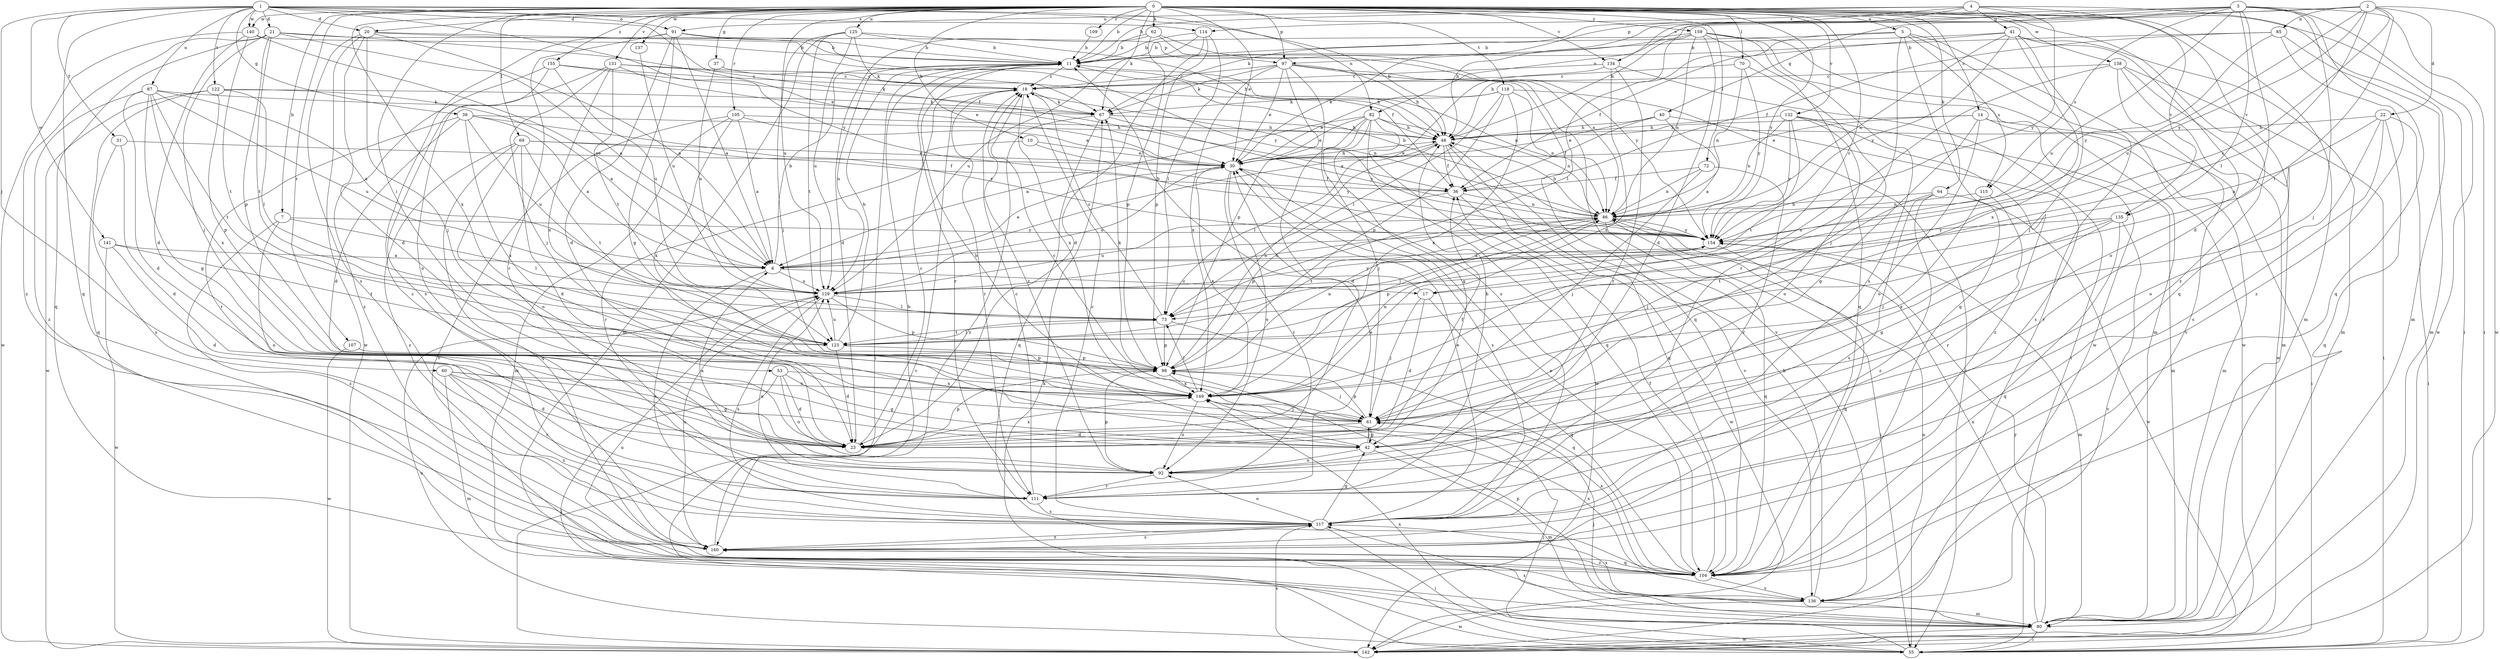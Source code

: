 strict digraph  {
0;
1;
2;
3;
4;
5;
6;
7;
10;
11;
14;
17;
18;
20;
21;
22;
23;
30;
31;
36;
37;
39;
40;
41;
42;
48;
53;
55;
60;
61;
62;
64;
67;
69;
70;
72;
73;
80;
82;
85;
86;
87;
91;
92;
97;
98;
104;
105;
107;
109;
111;
114;
115;
117;
118;
122;
123;
125;
129;
131;
132;
134;
135;
136;
137;
138;
140;
141;
142;
149;
154;
155;
159;
160;
0 -> 5  [label=a];
0 -> 7  [label=b];
0 -> 10  [label=b];
0 -> 11  [label=b];
0 -> 14  [label=c];
0 -> 17  [label=c];
0 -> 20  [label=d];
0 -> 30  [label=e];
0 -> 37  [label=g];
0 -> 53  [label=i];
0 -> 55  [label=i];
0 -> 62  [label=k];
0 -> 64  [label=k];
0 -> 67  [label=k];
0 -> 69  [label=l];
0 -> 70  [label=l];
0 -> 72  [label=l];
0 -> 80  [label=m];
0 -> 97  [label=p];
0 -> 104  [label=q];
0 -> 105  [label=r];
0 -> 107  [label=r];
0 -> 109  [label=r];
0 -> 118  [label=t];
0 -> 125  [label=u];
0 -> 129  [label=u];
0 -> 131  [label=v];
0 -> 132  [label=v];
0 -> 134  [label=v];
0 -> 137  [label=w];
0 -> 138  [label=w];
0 -> 140  [label=w];
0 -> 149  [label=x];
0 -> 154  [label=y];
0 -> 155  [label=z];
0 -> 159  [label=z];
0 -> 160  [label=z];
1 -> 20  [label=d];
1 -> 21  [label=d];
1 -> 31  [label=f];
1 -> 36  [label=f];
1 -> 39  [label=g];
1 -> 48  [label=h];
1 -> 60  [label=j];
1 -> 82  [label=n];
1 -> 87  [label=o];
1 -> 91  [label=o];
1 -> 104  [label=q];
1 -> 114  [label=s];
1 -> 122  [label=t];
1 -> 140  [label=w];
1 -> 141  [label=w];
1 -> 154  [label=y];
2 -> 17  [label=c];
2 -> 22  [label=d];
2 -> 67  [label=k];
2 -> 73  [label=l];
2 -> 82  [label=n];
2 -> 85  [label=n];
2 -> 123  [label=t];
2 -> 129  [label=u];
2 -> 142  [label=w];
2 -> 154  [label=y];
3 -> 23  [label=d];
3 -> 40  [label=g];
3 -> 48  [label=h];
3 -> 55  [label=i];
3 -> 61  [label=j];
3 -> 104  [label=q];
3 -> 114  [label=s];
3 -> 115  [label=s];
3 -> 129  [label=u];
3 -> 134  [label=v];
3 -> 135  [label=v];
3 -> 142  [label=w];
4 -> 11  [label=b];
4 -> 41  [label=g];
4 -> 48  [label=h];
4 -> 80  [label=m];
4 -> 91  [label=o];
4 -> 97  [label=p];
4 -> 135  [label=v];
4 -> 154  [label=y];
5 -> 11  [label=b];
5 -> 73  [label=l];
5 -> 104  [label=q];
5 -> 111  [label=r];
5 -> 115  [label=s];
5 -> 136  [label=v];
5 -> 142  [label=w];
6 -> 11  [label=b];
6 -> 17  [label=c];
6 -> 30  [label=e];
6 -> 117  [label=s];
6 -> 129  [label=u];
7 -> 73  [label=l];
7 -> 92  [label=o];
7 -> 154  [label=y];
7 -> 160  [label=z];
10 -> 30  [label=e];
10 -> 111  [label=r];
10 -> 154  [label=y];
11 -> 18  [label=c];
11 -> 55  [label=i];
11 -> 86  [label=n];
11 -> 111  [label=r];
11 -> 129  [label=u];
14 -> 30  [label=e];
14 -> 42  [label=g];
14 -> 48  [label=h];
14 -> 55  [label=i];
14 -> 80  [label=m];
14 -> 92  [label=o];
17 -> 11  [label=b];
17 -> 23  [label=d];
17 -> 61  [label=j];
17 -> 104  [label=q];
18 -> 67  [label=k];
18 -> 86  [label=n];
18 -> 111  [label=r];
18 -> 149  [label=x];
20 -> 6  [label=a];
20 -> 11  [label=b];
20 -> 23  [label=d];
20 -> 48  [label=h];
20 -> 61  [label=j];
20 -> 117  [label=s];
20 -> 142  [label=w];
21 -> 6  [label=a];
21 -> 30  [label=e];
21 -> 61  [label=j];
21 -> 97  [label=p];
21 -> 98  [label=p];
21 -> 104  [label=q];
21 -> 123  [label=t];
21 -> 160  [label=z];
22 -> 6  [label=a];
22 -> 48  [label=h];
22 -> 55  [label=i];
22 -> 92  [label=o];
22 -> 104  [label=q];
22 -> 117  [label=s];
23 -> 18  [label=c];
23 -> 36  [label=f];
23 -> 98  [label=p];
23 -> 149  [label=x];
30 -> 36  [label=f];
30 -> 48  [label=h];
30 -> 92  [label=o];
30 -> 111  [label=r];
30 -> 117  [label=s];
30 -> 129  [label=u];
30 -> 149  [label=x];
31 -> 23  [label=d];
31 -> 30  [label=e];
31 -> 117  [label=s];
36 -> 86  [label=n];
36 -> 98  [label=p];
36 -> 142  [label=w];
37 -> 18  [label=c];
37 -> 129  [label=u];
39 -> 6  [label=a];
39 -> 23  [label=d];
39 -> 48  [label=h];
39 -> 111  [label=r];
39 -> 129  [label=u];
39 -> 149  [label=x];
39 -> 154  [label=y];
40 -> 6  [label=a];
40 -> 30  [label=e];
40 -> 36  [label=f];
40 -> 48  [label=h];
40 -> 117  [label=s];
41 -> 11  [label=b];
41 -> 36  [label=f];
41 -> 61  [label=j];
41 -> 80  [label=m];
41 -> 86  [label=n];
41 -> 92  [label=o];
41 -> 149  [label=x];
41 -> 154  [label=y];
42 -> 11  [label=b];
42 -> 48  [label=h];
42 -> 61  [label=j];
42 -> 80  [label=m];
42 -> 92  [label=o];
48 -> 30  [label=e];
48 -> 36  [label=f];
48 -> 73  [label=l];
48 -> 104  [label=q];
48 -> 136  [label=v];
53 -> 23  [label=d];
53 -> 42  [label=g];
53 -> 55  [label=i];
53 -> 92  [label=o];
53 -> 149  [label=x];
55 -> 61  [label=j];
55 -> 67  [label=k];
55 -> 86  [label=n];
55 -> 129  [label=u];
55 -> 149  [label=x];
60 -> 23  [label=d];
60 -> 42  [label=g];
60 -> 80  [label=m];
60 -> 111  [label=r];
60 -> 149  [label=x];
60 -> 160  [label=z];
61 -> 18  [label=c];
61 -> 23  [label=d];
61 -> 42  [label=g];
61 -> 98  [label=p];
62 -> 11  [label=b];
62 -> 23  [label=d];
62 -> 86  [label=n];
62 -> 98  [label=p];
62 -> 154  [label=y];
64 -> 61  [label=j];
64 -> 86  [label=n];
64 -> 117  [label=s];
64 -> 142  [label=w];
64 -> 160  [label=z];
67 -> 48  [label=h];
67 -> 104  [label=q];
67 -> 154  [label=y];
67 -> 160  [label=z];
69 -> 23  [label=d];
69 -> 30  [label=e];
69 -> 36  [label=f];
69 -> 92  [label=o];
69 -> 104  [label=q];
69 -> 123  [label=t];
69 -> 160  [label=z];
70 -> 18  [label=c];
70 -> 61  [label=j];
70 -> 86  [label=n];
70 -> 154  [label=y];
72 -> 36  [label=f];
72 -> 61  [label=j];
72 -> 86  [label=n];
72 -> 111  [label=r];
73 -> 18  [label=c];
73 -> 98  [label=p];
73 -> 104  [label=q];
73 -> 123  [label=t];
80 -> 55  [label=i];
80 -> 61  [label=j];
80 -> 86  [label=n];
80 -> 98  [label=p];
80 -> 117  [label=s];
80 -> 142  [label=w];
80 -> 154  [label=y];
82 -> 6  [label=a];
82 -> 23  [label=d];
82 -> 30  [label=e];
82 -> 42  [label=g];
82 -> 48  [label=h];
82 -> 61  [label=j];
82 -> 86  [label=n];
82 -> 104  [label=q];
82 -> 142  [label=w];
85 -> 11  [label=b];
85 -> 36  [label=f];
85 -> 80  [label=m];
85 -> 154  [label=y];
85 -> 160  [label=z];
86 -> 11  [label=b];
86 -> 48  [label=h];
86 -> 55  [label=i];
86 -> 98  [label=p];
86 -> 104  [label=q];
86 -> 123  [label=t];
86 -> 129  [label=u];
86 -> 154  [label=y];
87 -> 6  [label=a];
87 -> 23  [label=d];
87 -> 42  [label=g];
87 -> 67  [label=k];
87 -> 123  [label=t];
87 -> 129  [label=u];
87 -> 149  [label=x];
87 -> 160  [label=z];
91 -> 6  [label=a];
91 -> 11  [label=b];
91 -> 23  [label=d];
91 -> 42  [label=g];
91 -> 111  [label=r];
91 -> 154  [label=y];
91 -> 160  [label=z];
92 -> 6  [label=a];
92 -> 18  [label=c];
92 -> 98  [label=p];
92 -> 111  [label=r];
97 -> 18  [label=c];
97 -> 30  [label=e];
97 -> 48  [label=h];
97 -> 67  [label=k];
97 -> 98  [label=p];
97 -> 104  [label=q];
97 -> 117  [label=s];
97 -> 136  [label=v];
97 -> 149  [label=x];
98 -> 48  [label=h];
98 -> 61  [label=j];
98 -> 67  [label=k];
98 -> 86  [label=n];
98 -> 149  [label=x];
104 -> 30  [label=e];
104 -> 36  [label=f];
104 -> 136  [label=v];
104 -> 149  [label=x];
104 -> 160  [label=z];
105 -> 6  [label=a];
105 -> 30  [label=e];
105 -> 48  [label=h];
105 -> 80  [label=m];
105 -> 136  [label=v];
105 -> 149  [label=x];
107 -> 98  [label=p];
107 -> 142  [label=w];
109 -> 11  [label=b];
111 -> 18  [label=c];
111 -> 30  [label=e];
111 -> 117  [label=s];
111 -> 129  [label=u];
114 -> 11  [label=b];
114 -> 23  [label=d];
114 -> 73  [label=l];
114 -> 98  [label=p];
114 -> 129  [label=u];
115 -> 61  [label=j];
115 -> 86  [label=n];
115 -> 111  [label=r];
117 -> 18  [label=c];
117 -> 30  [label=e];
117 -> 42  [label=g];
117 -> 55  [label=i];
117 -> 92  [label=o];
117 -> 160  [label=z];
118 -> 30  [label=e];
118 -> 55  [label=i];
118 -> 67  [label=k];
118 -> 73  [label=l];
118 -> 86  [label=n];
118 -> 98  [label=p];
118 -> 149  [label=x];
122 -> 6  [label=a];
122 -> 67  [label=k];
122 -> 73  [label=l];
122 -> 98  [label=p];
122 -> 104  [label=q];
122 -> 142  [label=w];
123 -> 11  [label=b];
123 -> 23  [label=d];
123 -> 73  [label=l];
123 -> 98  [label=p];
123 -> 129  [label=u];
125 -> 11  [label=b];
125 -> 36  [label=f];
125 -> 61  [label=j];
125 -> 67  [label=k];
125 -> 80  [label=m];
125 -> 123  [label=t];
125 -> 129  [label=u];
129 -> 73  [label=l];
129 -> 86  [label=n];
129 -> 98  [label=p];
129 -> 117  [label=s];
129 -> 154  [label=y];
131 -> 18  [label=c];
131 -> 30  [label=e];
131 -> 48  [label=h];
131 -> 61  [label=j];
131 -> 117  [label=s];
131 -> 123  [label=t];
131 -> 149  [label=x];
132 -> 48  [label=h];
132 -> 80  [label=m];
132 -> 86  [label=n];
132 -> 92  [label=o];
132 -> 123  [label=t];
132 -> 154  [label=y];
132 -> 160  [label=z];
134 -> 6  [label=a];
134 -> 18  [label=c];
134 -> 55  [label=i];
134 -> 111  [label=r];
134 -> 149  [label=x];
135 -> 42  [label=g];
135 -> 104  [label=q];
135 -> 123  [label=t];
135 -> 136  [label=v];
135 -> 149  [label=x];
135 -> 154  [label=y];
136 -> 48  [label=h];
136 -> 80  [label=m];
136 -> 117  [label=s];
136 -> 129  [label=u];
136 -> 142  [label=w];
136 -> 149  [label=x];
137 -> 129  [label=u];
138 -> 18  [label=c];
138 -> 55  [label=i];
138 -> 80  [label=m];
138 -> 136  [label=v];
138 -> 142  [label=w];
138 -> 149  [label=x];
140 -> 6  [label=a];
140 -> 11  [label=b];
140 -> 23  [label=d];
140 -> 123  [label=t];
140 -> 142  [label=w];
141 -> 6  [label=a];
141 -> 23  [label=d];
141 -> 123  [label=t];
141 -> 142  [label=w];
142 -> 18  [label=c];
142 -> 117  [label=s];
149 -> 61  [label=j];
149 -> 73  [label=l];
149 -> 86  [label=n];
149 -> 92  [label=o];
154 -> 6  [label=a];
154 -> 73  [label=l];
154 -> 80  [label=m];
154 -> 104  [label=q];
155 -> 18  [label=c];
155 -> 67  [label=k];
155 -> 92  [label=o];
155 -> 129  [label=u];
155 -> 160  [label=z];
159 -> 11  [label=b];
159 -> 23  [label=d];
159 -> 30  [label=e];
159 -> 48  [label=h];
159 -> 80  [label=m];
159 -> 86  [label=n];
159 -> 104  [label=q];
159 -> 117  [label=s];
159 -> 142  [label=w];
160 -> 11  [label=b];
160 -> 104  [label=q];
160 -> 117  [label=s];
160 -> 129  [label=u];
}
